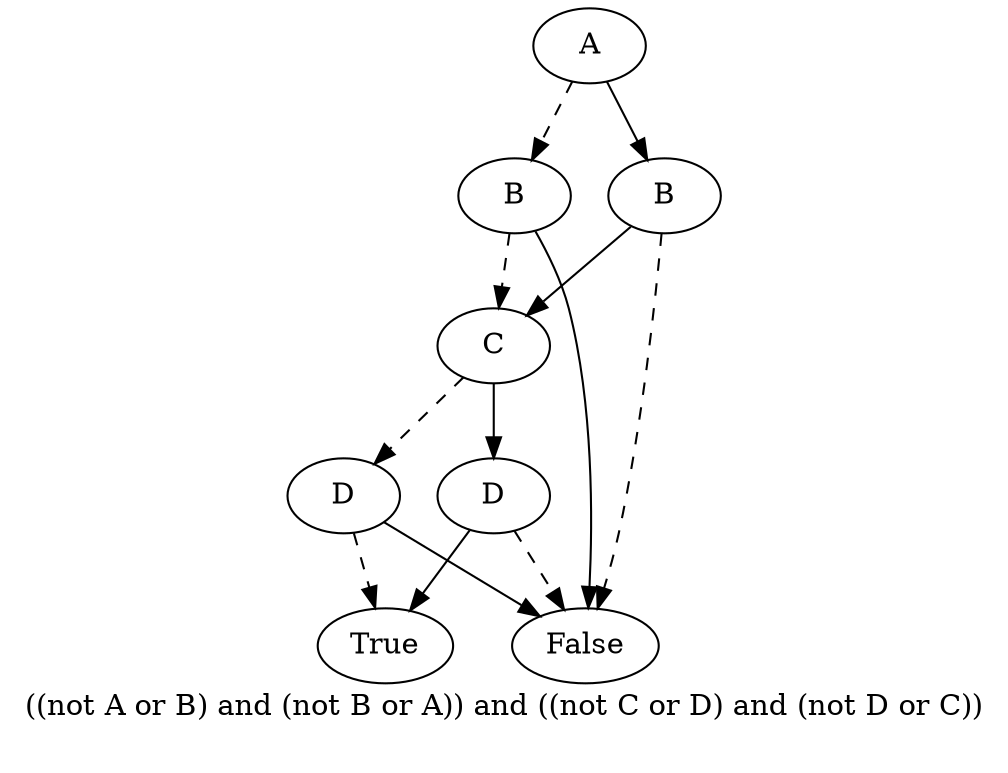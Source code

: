 digraph{
label="((not A or B) and (not B or A)) and ((not C or D) and (not D or C))\n\n"
1814491433616[label=A]1814491431952[label=B]
1814491433616 -> 1814491431952[style=dashed]
1814491431440[label=C]
1814491431952 -> 1814491431440[style=dashed]
1814491431056[label=D]
1814491431440 -> 1814491431056[style=dashed]
1814491430992[label=True]
1814491431056 -> 1814491430992[style=dashed]
1814491463632[label=False]
1814491431056 -> 1814491463632
1814491431248[label=D]
1814491431440 -> 1814491431248
1814491463632[label=False]
1814491431248 -> 1814491463632[style=dashed]
1814491430992[label=True]
1814491431248 -> 1814491430992
1814491463632[label=False]
1814491431952 -> 1814491463632
1814491433488[label=B]
1814491433616 -> 1814491433488
1814491463632[label=False]
1814491433488 -> 1814491463632[style=dashed]
1814491431440[label=C]
1814491433488 -> 1814491431440
}